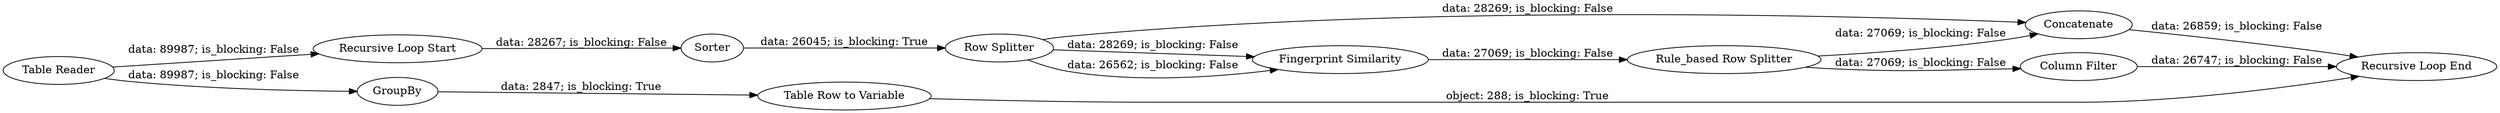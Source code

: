 digraph {
	"8478893434598667505_28" [label="Rule_based Row Splitter"]
	"8478893434598667505_30" [label="Recursive Loop End"]
	"8478893434598667505_25" [label=Sorter]
	"8478893434598667505_29" [label=Concatenate]
	"8478893434598667505_27" [label="Fingerprint Similarity"]
	"8478893434598667505_26" [label="Row Splitter"]
	"8478893434598667505_34" [label="Table Row to Variable"]
	"8478893434598667505_32" [label="Column Filter"]
	"8478893434598667505_24" [label="Recursive Loop Start"]
	"8478893434598667505_33" [label=GroupBy]
	"8478893434598667505_31" [label="Table Reader"]
	"8478893434598667505_28" -> "8478893434598667505_32" [label="data: 27069; is_blocking: False"]
	"8478893434598667505_25" -> "8478893434598667505_26" [label="data: 26045; is_blocking: True"]
	"8478893434598667505_26" -> "8478893434598667505_27" [label="data: 28269; is_blocking: False"]
	"8478893434598667505_27" -> "8478893434598667505_28" [label="data: 27069; is_blocking: False"]
	"8478893434598667505_28" -> "8478893434598667505_29" [label="data: 27069; is_blocking: False"]
	"8478893434598667505_24" -> "8478893434598667505_25" [label="data: 28267; is_blocking: False"]
	"8478893434598667505_26" -> "8478893434598667505_27" [label="data: 26562; is_blocking: False"]
	"8478893434598667505_31" -> "8478893434598667505_24" [label="data: 89987; is_blocking: False"]
	"8478893434598667505_31" -> "8478893434598667505_33" [label="data: 89987; is_blocking: False"]
	"8478893434598667505_34" -> "8478893434598667505_30" [label="object: 288; is_blocking: True"]
	"8478893434598667505_26" -> "8478893434598667505_29" [label="data: 28269; is_blocking: False"]
	"8478893434598667505_32" -> "8478893434598667505_30" [label="data: 26747; is_blocking: False"]
	"8478893434598667505_33" -> "8478893434598667505_34" [label="data: 2847; is_blocking: True"]
	"8478893434598667505_29" -> "8478893434598667505_30" [label="data: 26859; is_blocking: False"]
	rankdir=LR
}
